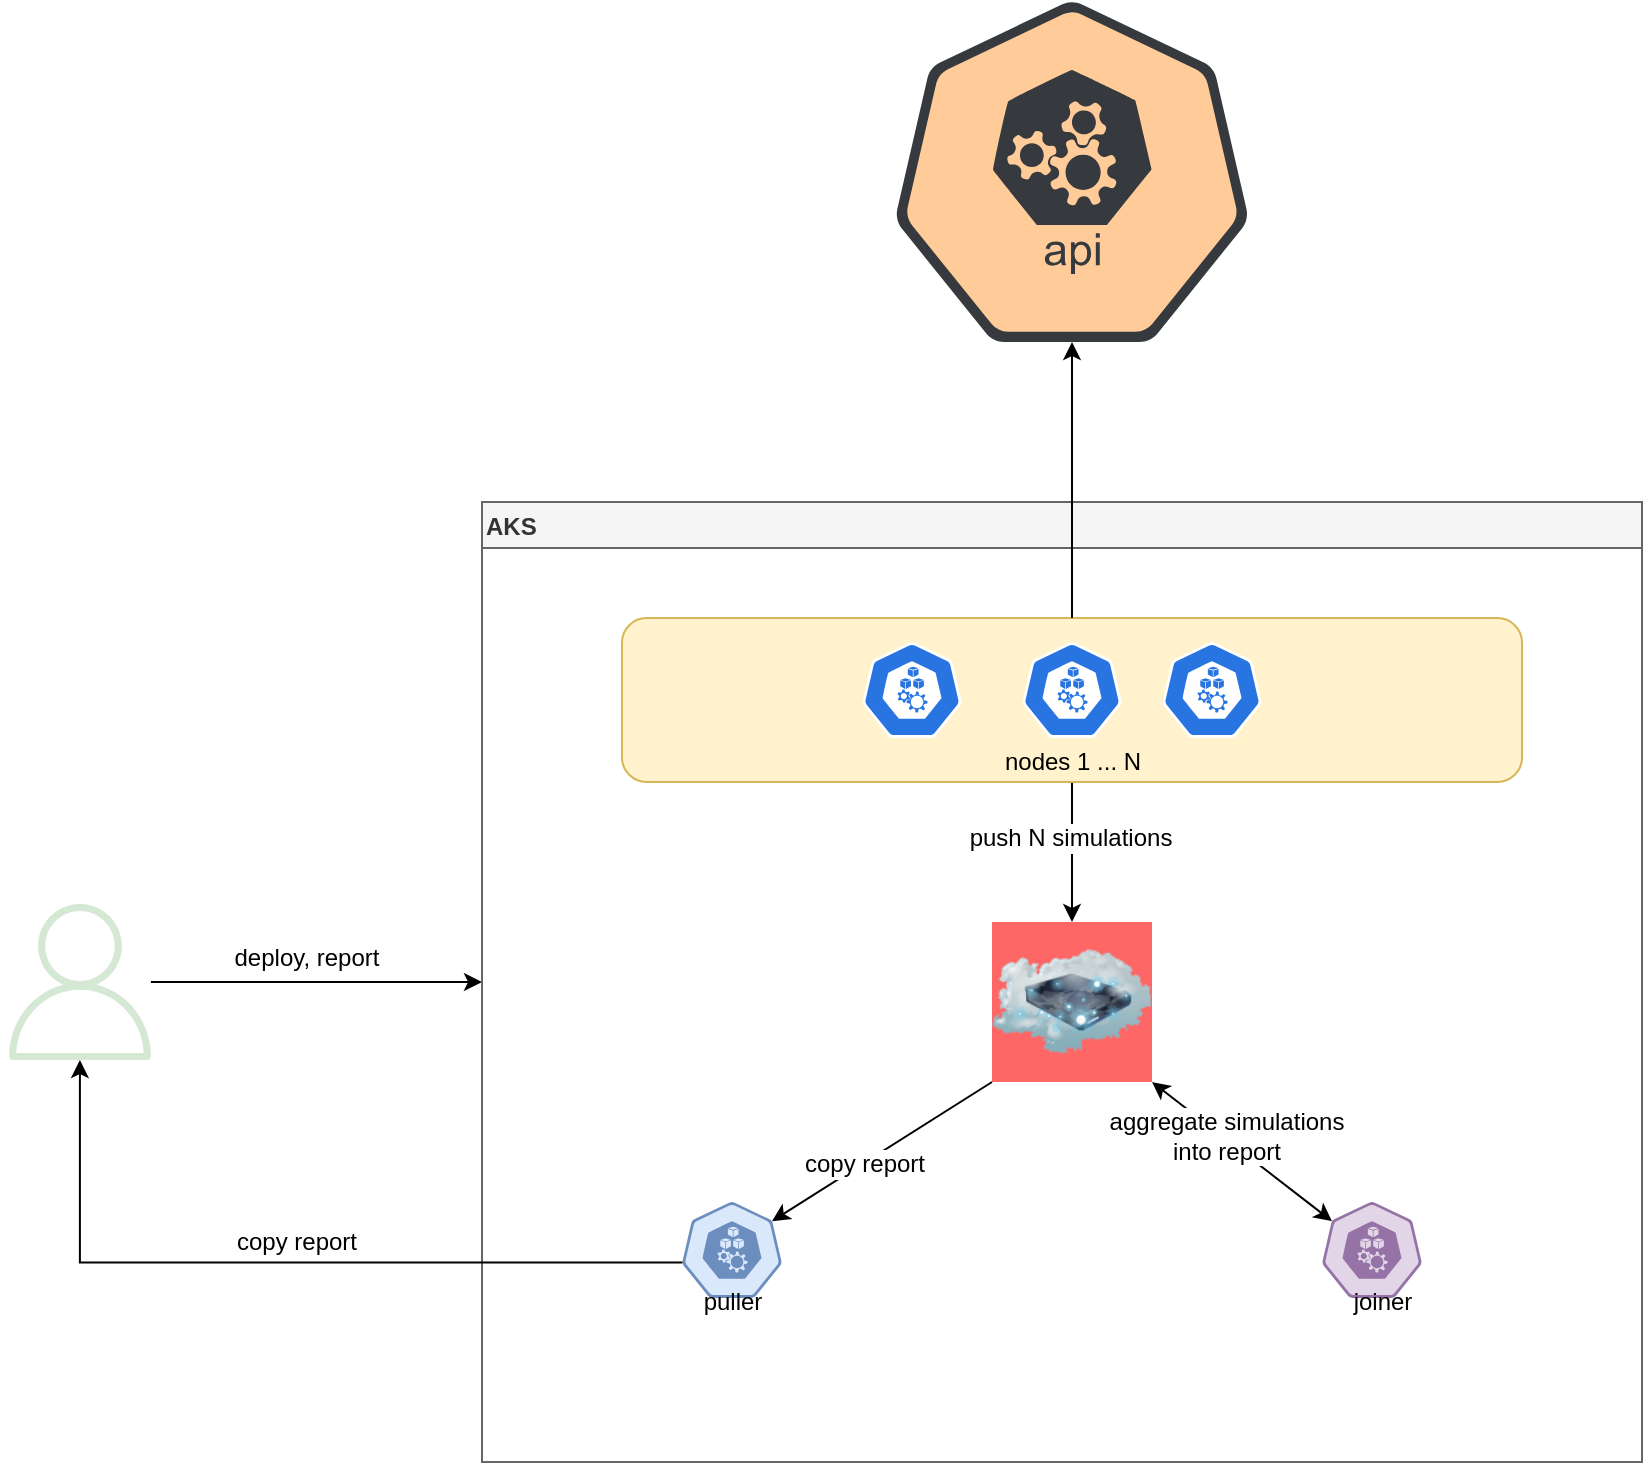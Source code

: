 <mxfile version="12.4.2" type="device" pages="1"><diagram id="sn9p8id64W1QA39WHEuO" name="Page-1"><mxGraphModel dx="1106" dy="1946" grid="1" gridSize="10" guides="1" tooltips="1" connect="1" arrows="1" fold="1" page="1" pageScale="1" pageWidth="827" pageHeight="1169" math="0" shadow="0"><root><mxCell id="0"/><mxCell id="1" parent="0"/><mxCell id="SkX2tg7nt5-fLsNqPxcJ-17" style="edgeStyle=orthogonalEdgeStyle;rounded=0;orthogonalLoop=1;jettySize=auto;html=1;entryX=0;entryY=0.5;entryDx=0;entryDy=0;" parent="1" source="SkX2tg7nt5-fLsNqPxcJ-1" target="SkX2tg7nt5-fLsNqPxcJ-2" edge="1"><mxGeometry relative="1" as="geometry"/></mxCell><mxCell id="SkX2tg7nt5-fLsNqPxcJ-1" value="" style="outlineConnect=0;fillColor=#d5e8d4;strokeColor=#82b366;dashed=0;verticalLabelPosition=bottom;verticalAlign=top;align=center;html=1;fontSize=12;fontStyle=0;aspect=fixed;pointerEvents=1;shape=mxgraph.aws4.user;" parent="1" vertex="1"><mxGeometry x="90" y="291" width="78" height="78" as="geometry"/></mxCell><mxCell id="SkX2tg7nt5-fLsNqPxcJ-2" value="AKS" style="swimlane;align=left;fillColor=#f5f5f5;strokeColor=#666666;fontColor=#333333;" parent="1" vertex="1"><mxGeometry x="330" y="90" width="580" height="480" as="geometry"/></mxCell><mxCell id="SkX2tg7nt5-fLsNqPxcJ-13" style="edgeStyle=orthogonalEdgeStyle;rounded=0;orthogonalLoop=1;jettySize=auto;html=1;exitX=0.5;exitY=1;exitDx=0;exitDy=0;" parent="SkX2tg7nt5-fLsNqPxcJ-2" source="SkX2tg7nt5-fLsNqPxcJ-11" target="SkX2tg7nt5-fLsNqPxcJ-9" edge="1"><mxGeometry relative="1" as="geometry"/></mxCell><mxCell id="SkX2tg7nt5-fLsNqPxcJ-24" value="push N simulations" style="text;html=1;align=center;verticalAlign=middle;resizable=0;points=[];;labelBackgroundColor=#ffffff;" parent="SkX2tg7nt5-fLsNqPxcJ-13" vertex="1" connectable="0"><mxGeometry x="-0.2" y="-1" relative="1" as="geometry"><mxPoint as="offset"/></mxGeometry></mxCell><mxCell id="SkX2tg7nt5-fLsNqPxcJ-11" value="&lt;div&gt;&lt;br&gt;&lt;/div&gt;" style="rounded=1;whiteSpace=wrap;html=1;align=left;fillColor=#fff2cc;strokeColor=#d6b656;" parent="SkX2tg7nt5-fLsNqPxcJ-2" vertex="1"><mxGeometry x="70" y="58" width="450" height="82" as="geometry"/></mxCell><mxCell id="SkX2tg7nt5-fLsNqPxcJ-3" value="" style="html=1;dashed=0;whitespace=wrap;fillColor=#2875E2;strokeColor=#ffffff;points=[[0.005,0.63,0],[0.1,0.2,0],[0.9,0.2,0],[0.5,0,0],[0.995,0.63,0],[0.72,0.99,0],[0.5,1,0],[0.28,0.99,0]];shape=mxgraph.kubernetes.icon;prIcon=node" parent="SkX2tg7nt5-fLsNqPxcJ-2" vertex="1"><mxGeometry x="190" y="70" width="50" height="48" as="geometry"/></mxCell><mxCell id="SkX2tg7nt5-fLsNqPxcJ-4" value="" style="html=1;dashed=0;whitespace=wrap;fillColor=#2875E2;strokeColor=#ffffff;points=[[0.005,0.63,0],[0.1,0.2,0],[0.9,0.2,0],[0.5,0,0],[0.995,0.63,0],[0.72,0.99,0],[0.5,1,0],[0.28,0.99,0]];shape=mxgraph.kubernetes.icon;prIcon=node" parent="SkX2tg7nt5-fLsNqPxcJ-2" vertex="1"><mxGeometry x="270" y="70" width="50" height="48" as="geometry"/></mxCell><mxCell id="SkX2tg7nt5-fLsNqPxcJ-6" value="" style="html=1;dashed=0;whitespace=wrap;fillColor=#2875E2;strokeColor=#ffffff;points=[[0.005,0.63,0],[0.1,0.2,0],[0.9,0.2,0],[0.5,0,0],[0.995,0.63,0],[0.72,0.99,0],[0.5,1,0],[0.28,0.99,0]];shape=mxgraph.kubernetes.icon;prIcon=node" parent="SkX2tg7nt5-fLsNqPxcJ-2" vertex="1"><mxGeometry x="340" y="70" width="50" height="48" as="geometry"/></mxCell><mxCell id="SkX2tg7nt5-fLsNqPxcJ-7" value="" style="html=1;dashed=0;whitespace=wrap;fillColor=#e1d5e7;strokeColor=#9673a6;points=[[0.005,0.63,0],[0.1,0.2,0],[0.9,0.2,0],[0.5,0,0],[0.995,0.63,0],[0.72,0.99,0],[0.5,1,0],[0.28,0.99,0]];shape=mxgraph.kubernetes.icon;prIcon=node" parent="SkX2tg7nt5-fLsNqPxcJ-2" vertex="1"><mxGeometry x="420" y="350" width="50" height="48" as="geometry"/></mxCell><mxCell id="SkX2tg7nt5-fLsNqPxcJ-8" value="" style="html=1;dashed=0;whitespace=wrap;fillColor=#dae8fc;strokeColor=#6c8ebf;points=[[0.005,0.63,0],[0.1,0.2,0],[0.9,0.2,0],[0.5,0,0],[0.995,0.63,0],[0.72,0.99,0],[0.5,1,0],[0.28,0.99,0]];shape=mxgraph.kubernetes.icon;prIcon=node" parent="SkX2tg7nt5-fLsNqPxcJ-2" vertex="1"><mxGeometry x="100" y="350" width="50" height="48" as="geometry"/></mxCell><mxCell id="SkX2tg7nt5-fLsNqPxcJ-14" style="rounded=0;orthogonalLoop=1;jettySize=auto;html=1;exitX=1;exitY=1;exitDx=0;exitDy=0;entryX=0.1;entryY=0.2;entryDx=0;entryDy=0;entryPerimeter=0;startArrow=classic;startFill=1;" parent="SkX2tg7nt5-fLsNqPxcJ-2" source="SkX2tg7nt5-fLsNqPxcJ-9" target="SkX2tg7nt5-fLsNqPxcJ-7" edge="1"><mxGeometry relative="1" as="geometry"/></mxCell><mxCell id="SkX2tg7nt5-fLsNqPxcJ-25" value="aggregate simulations&lt;br&gt;into report" style="text;html=1;align=center;verticalAlign=middle;resizable=0;points=[];;labelBackgroundColor=#ffffff;" parent="SkX2tg7nt5-fLsNqPxcJ-14" vertex="1" connectable="0"><mxGeometry x="-0.22" y="1" relative="1" as="geometry"><mxPoint x="1" as="offset"/></mxGeometry></mxCell><mxCell id="SkX2tg7nt5-fLsNqPxcJ-15" style="rounded=0;orthogonalLoop=1;jettySize=auto;html=1;exitX=0;exitY=1;exitDx=0;exitDy=0;entryX=0.9;entryY=0.2;entryDx=0;entryDy=0;entryPerimeter=0;" parent="SkX2tg7nt5-fLsNqPxcJ-2" source="SkX2tg7nt5-fLsNqPxcJ-9" target="SkX2tg7nt5-fLsNqPxcJ-8" edge="1"><mxGeometry relative="1" as="geometry"/></mxCell><mxCell id="SkX2tg7nt5-fLsNqPxcJ-26" value="copy report" style="text;html=1;align=center;verticalAlign=middle;resizable=0;points=[];;labelBackgroundColor=#ffffff;" parent="SkX2tg7nt5-fLsNqPxcJ-15" vertex="1" connectable="0"><mxGeometry x="0.168" relative="1" as="geometry"><mxPoint as="offset"/></mxGeometry></mxCell><mxCell id="SkX2tg7nt5-fLsNqPxcJ-9" value="" style="image;html=1;labelBackgroundColor=#ffffff;image=img/lib/clip_art/networking/Cloud_Storage_128x128.png;strokeWidth=3;imageBackground=#FF6666;" parent="SkX2tg7nt5-fLsNqPxcJ-2" vertex="1"><mxGeometry x="255" y="210" width="80" height="80" as="geometry"/></mxCell><mxCell id="SkX2tg7nt5-fLsNqPxcJ-12" value="nodes 1 ... N" style="text;html=1;align=center;verticalAlign=middle;resizable=0;points=[];;autosize=1;" parent="SkX2tg7nt5-fLsNqPxcJ-2" vertex="1"><mxGeometry x="255" y="120" width="80" height="20" as="geometry"/></mxCell><mxCell id="SkX2tg7nt5-fLsNqPxcJ-22" value="puller" style="text;html=1;align=center;verticalAlign=middle;resizable=0;points=[];;autosize=1;" parent="SkX2tg7nt5-fLsNqPxcJ-2" vertex="1"><mxGeometry x="105" y="390" width="40" height="20" as="geometry"/></mxCell><mxCell id="SkX2tg7nt5-fLsNqPxcJ-21" value="joiner" style="text;html=1;align=center;verticalAlign=middle;resizable=0;points=[];;autosize=1;" parent="SkX2tg7nt5-fLsNqPxcJ-2" vertex="1"><mxGeometry x="430" y="390" width="40" height="20" as="geometry"/></mxCell><mxCell id="SkX2tg7nt5-fLsNqPxcJ-16" style="edgeStyle=orthogonalEdgeStyle;rounded=0;orthogonalLoop=1;jettySize=auto;html=1;exitX=0.005;exitY=0.63;exitDx=0;exitDy=0;exitPerimeter=0;" parent="1" source="SkX2tg7nt5-fLsNqPxcJ-8" target="SkX2tg7nt5-fLsNqPxcJ-1" edge="1"><mxGeometry relative="1" as="geometry"/></mxCell><mxCell id="SkX2tg7nt5-fLsNqPxcJ-18" value="deploy, report" style="text;html=1;align=center;verticalAlign=middle;resizable=0;points=[];;autosize=1;" parent="1" vertex="1"><mxGeometry x="197" y="308" width="90" height="20" as="geometry"/></mxCell><mxCell id="SkX2tg7nt5-fLsNqPxcJ-20" style="edgeStyle=orthogonalEdgeStyle;rounded=0;orthogonalLoop=1;jettySize=auto;html=1;entryX=0.5;entryY=0;entryDx=0;entryDy=0;endArrow=none;endFill=0;startArrow=classic;startFill=1;" parent="1" source="SkX2tg7nt5-fLsNqPxcJ-19" target="SkX2tg7nt5-fLsNqPxcJ-11" edge="1"><mxGeometry relative="1" as="geometry"/></mxCell><mxCell id="SkX2tg7nt5-fLsNqPxcJ-19" value="" style="html=1;dashed=0;whitespace=wrap;fillColor=#ffcc99;strokeColor=#36393d;points=[[0.005,0.63,0],[0.1,0.2,0],[0.9,0.2,0],[0.5,0,0],[0.995,0.63,0],[0.72,0.99,0],[0.5,1,0],[0.28,0.99,0]];shape=mxgraph.kubernetes.icon;prIcon=api" parent="1" vertex="1"><mxGeometry x="507.5" y="-160" width="235" height="170" as="geometry"/></mxCell><mxCell id="SkX2tg7nt5-fLsNqPxcJ-29" value="copy report" style="text;html=1;align=center;verticalAlign=middle;resizable=0;points=[];;autosize=1;" parent="1" vertex="1"><mxGeometry x="197" y="450" width="80" height="20" as="geometry"/></mxCell></root></mxGraphModel></diagram></mxfile>